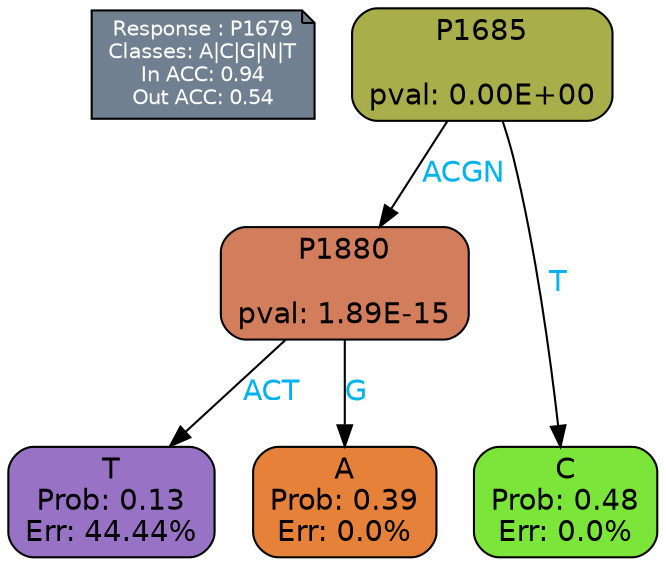digraph Tree {
node [shape=box, style="filled, rounded", color="black", fontname=helvetica] ;
graph [ranksep=equally, splines=polylines, bgcolor=transparent, dpi=600] ;
edge [fontname=helvetica] ;
LEGEND [label="Response : P1679
Classes: A|C|G|N|T
In ACC: 0.94
Out ACC: 0.54
",shape=note,align=left,style=filled,fillcolor="slategray",fontcolor="white",fontsize=10];1 [label="P1685

pval: 0.00E+00", fillcolor="#a8af4a"] ;
2 [label="P1880

pval: 1.89E-15", fillcolor="#d27d5b"] ;
3 [label="T
Prob: 0.13
Err: 44.44%", fillcolor="#9872c5"] ;
4 [label="A
Prob: 0.39
Err: 0.0%", fillcolor="#e58139"] ;
5 [label="C
Prob: 0.48
Err: 0.0%", fillcolor="#7be539"] ;
1 -> 2 [label="ACGN",fontcolor=deepskyblue2] ;
1 -> 5 [label="T",fontcolor=deepskyblue2] ;
2 -> 3 [label="ACT",fontcolor=deepskyblue2] ;
2 -> 4 [label="G",fontcolor=deepskyblue2] ;
{rank = same; 3;4;5;}{rank = same; LEGEND;1;}}
